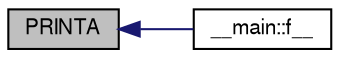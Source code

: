 digraph G
{
  edge [fontname="FreeSans",fontsize="10",labelfontname="FreeSans",labelfontsize="10"];
  node [fontname="FreeSans",fontsize="10",shape=record];
  rankdir=LR;
  Node1 [label="PRINTA",height=0.2,width=0.4,color="black", fillcolor="grey75", style="filled" fontcolor="black"];
  Node1 -> Node2 [dir=back,color="midnightblue",fontsize="10",style="solid"];
  Node2 [label="__main::f__",height=0.2,width=0.4,color="black", fillcolor="white", style="filled",URL="$main_8f.html#ae83ca6745076513ebf744d3378720f23"];
}

